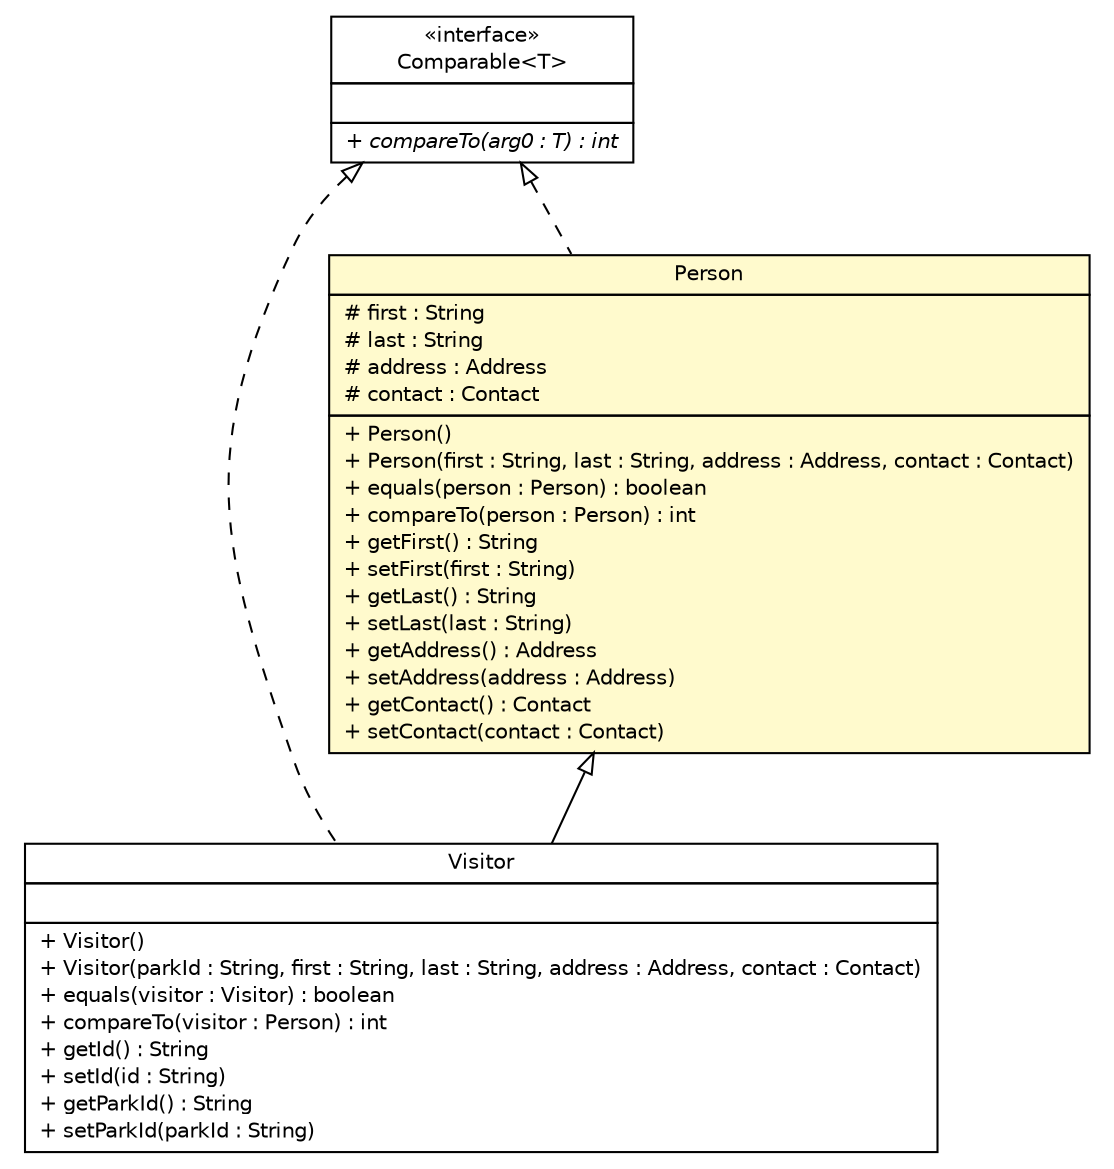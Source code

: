 #!/usr/local/bin/dot
#
# Class diagram 
# Generated by UMLGraph version R5_6 (http://www.umlgraph.org/)
#

digraph G {
	edge [fontname="Helvetica",fontsize=10,labelfontname="Helvetica",labelfontsize=10];
	node [fontname="Helvetica",fontsize=10,shape=plaintext];
	nodesep=0.25;
	ranksep=0.5;
	// edu.easternct.csc231.nationalparks.models.Visitor
	c377 [label=<<table title="edu.easternct.csc231.nationalparks.models.Visitor" border="0" cellborder="1" cellspacing="0" cellpadding="2" port="p" href="./Visitor.html">
		<tr><td><table border="0" cellspacing="0" cellpadding="1">
<tr><td align="center" balign="center"> Visitor </td></tr>
		</table></td></tr>
		<tr><td><table border="0" cellspacing="0" cellpadding="1">
<tr><td align="left" balign="left">  </td></tr>
		</table></td></tr>
		<tr><td><table border="0" cellspacing="0" cellpadding="1">
<tr><td align="left" balign="left"> + Visitor() </td></tr>
<tr><td align="left" balign="left"> + Visitor(parkId : String, first : String, last : String, address : Address, contact : Contact) </td></tr>
<tr><td align="left" balign="left"> + equals(visitor : Visitor) : boolean </td></tr>
<tr><td align="left" balign="left"> + compareTo(visitor : Person) : int </td></tr>
<tr><td align="left" balign="left"> + getId() : String </td></tr>
<tr><td align="left" balign="left"> + setId(id : String) </td></tr>
<tr><td align="left" balign="left"> + getParkId() : String </td></tr>
<tr><td align="left" balign="left"> + setParkId(parkId : String) </td></tr>
		</table></td></tr>
		</table>>, URL="./Visitor.html", fontname="Helvetica", fontcolor="black", fontsize=10.0];
	// edu.easternct.csc231.nationalparks.models.Person
	c382 [label=<<table title="edu.easternct.csc231.nationalparks.models.Person" border="0" cellborder="1" cellspacing="0" cellpadding="2" port="p" bgcolor="lemonChiffon" href="./Person.html">
		<tr><td><table border="0" cellspacing="0" cellpadding="1">
<tr><td align="center" balign="center"> Person </td></tr>
		</table></td></tr>
		<tr><td><table border="0" cellspacing="0" cellpadding="1">
<tr><td align="left" balign="left"> # first : String </td></tr>
<tr><td align="left" balign="left"> # last : String </td></tr>
<tr><td align="left" balign="left"> # address : Address </td></tr>
<tr><td align="left" balign="left"> # contact : Contact </td></tr>
		</table></td></tr>
		<tr><td><table border="0" cellspacing="0" cellpadding="1">
<tr><td align="left" balign="left"> + Person() </td></tr>
<tr><td align="left" balign="left"> + Person(first : String, last : String, address : Address, contact : Contact) </td></tr>
<tr><td align="left" balign="left"> + equals(person : Person) : boolean </td></tr>
<tr><td align="left" balign="left"> + compareTo(person : Person) : int </td></tr>
<tr><td align="left" balign="left"> + getFirst() : String </td></tr>
<tr><td align="left" balign="left"> + setFirst(first : String) </td></tr>
<tr><td align="left" balign="left"> + getLast() : String </td></tr>
<tr><td align="left" balign="left"> + setLast(last : String) </td></tr>
<tr><td align="left" balign="left"> + getAddress() : Address </td></tr>
<tr><td align="left" balign="left"> + setAddress(address : Address) </td></tr>
<tr><td align="left" balign="left"> + getContact() : Contact </td></tr>
<tr><td align="left" balign="left"> + setContact(contact : Contact) </td></tr>
		</table></td></tr>
		</table>>, URL="./Person.html", fontname="Helvetica", fontcolor="black", fontsize=10.0];
	//edu.easternct.csc231.nationalparks.models.Visitor extends edu.easternct.csc231.nationalparks.models.Person
	c382:p -> c377:p [dir=back,arrowtail=empty];
	//edu.easternct.csc231.nationalparks.models.Visitor implements java.lang.Comparable<T>
	c396:p -> c377:p [dir=back,arrowtail=empty,style=dashed];
	//edu.easternct.csc231.nationalparks.models.Person implements java.lang.Comparable<T>
	c396:p -> c382:p [dir=back,arrowtail=empty,style=dashed];
	// java.lang.Comparable<T>
	c396 [label=<<table title="java.lang.Comparable" border="0" cellborder="1" cellspacing="0" cellpadding="2" port="p" href="http://java.sun.com/j2se/1.4.2/docs/api/java/lang/Comparable.html">
		<tr><td><table border="0" cellspacing="0" cellpadding="1">
<tr><td align="center" balign="center"> &#171;interface&#187; </td></tr>
<tr><td align="center" balign="center"> Comparable&lt;T&gt; </td></tr>
		</table></td></tr>
		<tr><td><table border="0" cellspacing="0" cellpadding="1">
<tr><td align="left" balign="left">  </td></tr>
		</table></td></tr>
		<tr><td><table border="0" cellspacing="0" cellpadding="1">
<tr><td align="left" balign="left"><font face="Helvetica-Oblique" point-size="10.0"> + compareTo(arg0 : T) : int </font></td></tr>
		</table></td></tr>
		</table>>, URL="http://java.sun.com/j2se/1.4.2/docs/api/java/lang/Comparable.html", fontname="Helvetica", fontcolor="black", fontsize=10.0];
}

